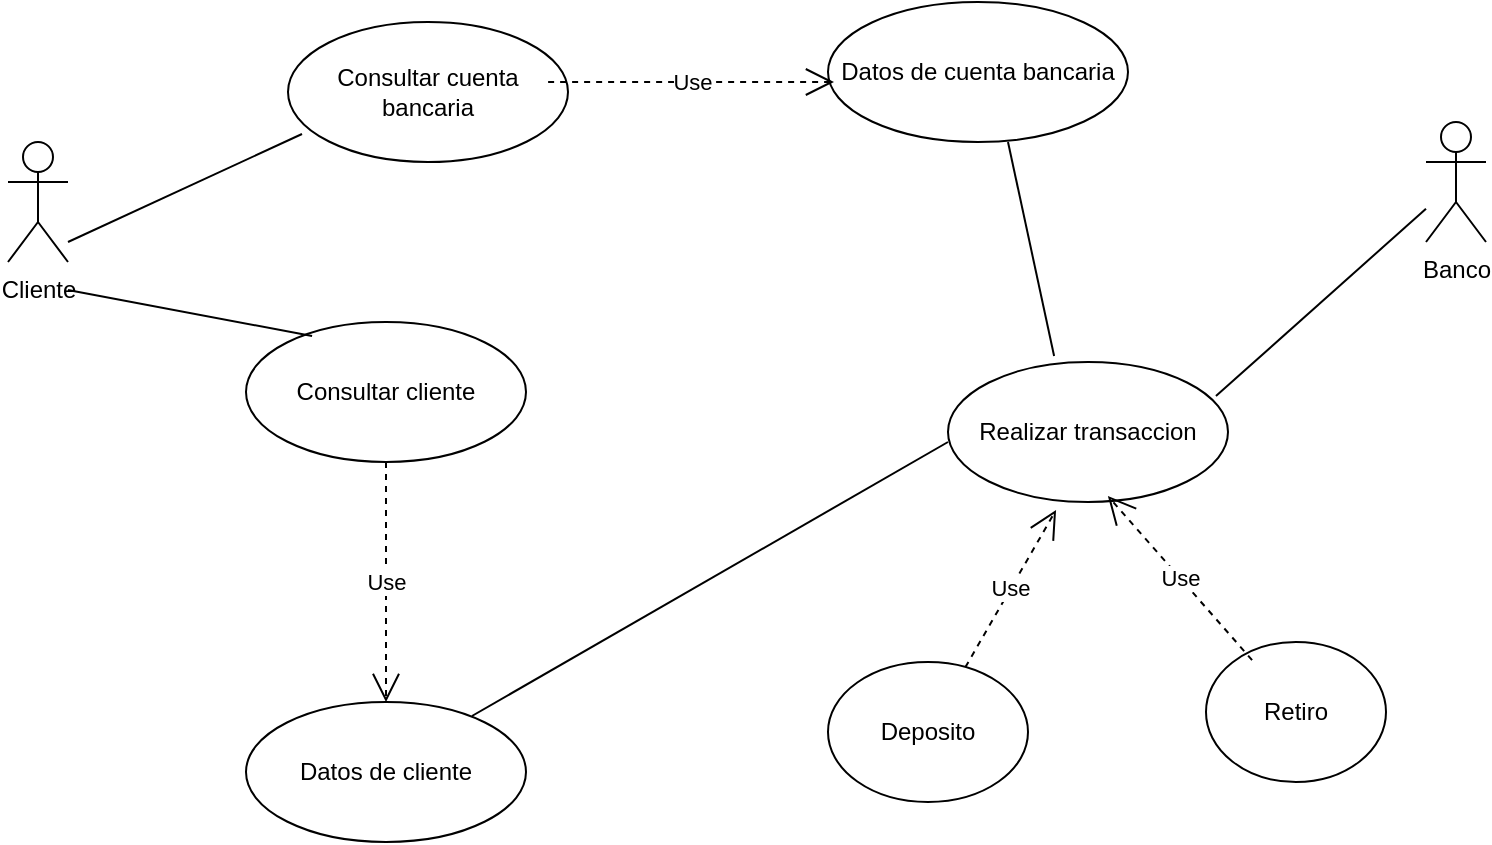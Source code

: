 <mxfile version="24.7.16" pages="5">
  <diagram name="CasosUso" id="4Ql0UCDrzoHkBB6MLb3n">
    <mxGraphModel dx="1434" dy="746" grid="1" gridSize="10" guides="1" tooltips="1" connect="1" arrows="1" fold="1" page="1" pageScale="1" pageWidth="827" pageHeight="1169" math="0" shadow="0">
      <root>
        <mxCell id="0" />
        <mxCell id="1" parent="0" />
        <mxCell id="g-Oz_LQbqNqaLl0nL5_H-1" value="Cliente" style="shape=umlActor;verticalLabelPosition=bottom;verticalAlign=top;html=1;" vertex="1" parent="1">
          <mxGeometry x="31" y="170" width="30" height="60" as="geometry" />
        </mxCell>
        <mxCell id="g-Oz_LQbqNqaLl0nL5_H-2" value="Consultar cuenta bancaria" style="ellipse;whiteSpace=wrap;html=1;" vertex="1" parent="1">
          <mxGeometry x="171" y="110" width="140" height="70" as="geometry" />
        </mxCell>
        <mxCell id="g-Oz_LQbqNqaLl0nL5_H-3" value="Realizar transaccion" style="ellipse;whiteSpace=wrap;html=1;" vertex="1" parent="1">
          <mxGeometry x="501" y="280" width="140" height="70" as="geometry" />
        </mxCell>
        <mxCell id="g-Oz_LQbqNqaLl0nL5_H-4" value="Retiro" style="ellipse;whiteSpace=wrap;html=1;" vertex="1" parent="1">
          <mxGeometry x="630" y="420" width="90" height="70" as="geometry" />
        </mxCell>
        <mxCell id="g-Oz_LQbqNqaLl0nL5_H-5" value="Deposito" style="ellipse;whiteSpace=wrap;html=1;" vertex="1" parent="1">
          <mxGeometry x="441" y="430" width="100" height="70" as="geometry" />
        </mxCell>
        <mxCell id="g-Oz_LQbqNqaLl0nL5_H-6" value="Datos de cuenta bancaria" style="ellipse;whiteSpace=wrap;html=1;" vertex="1" parent="1">
          <mxGeometry x="441" y="100" width="150" height="70" as="geometry" />
        </mxCell>
        <mxCell id="g-Oz_LQbqNqaLl0nL5_H-7" value="Consultar cliente" style="ellipse;whiteSpace=wrap;html=1;" vertex="1" parent="1">
          <mxGeometry x="150" y="260" width="140" height="70" as="geometry" />
        </mxCell>
        <mxCell id="g-Oz_LQbqNqaLl0nL5_H-8" value="Datos de cliente" style="ellipse;whiteSpace=wrap;html=1;" vertex="1" parent="1">
          <mxGeometry x="150" y="450" width="140" height="70" as="geometry" />
        </mxCell>
        <mxCell id="g-Oz_LQbqNqaLl0nL5_H-9" value="Use" style="endArrow=open;endSize=12;dashed=1;html=1;rounded=0;entryX=0.386;entryY=1.057;entryDx=0;entryDy=0;entryPerimeter=0;" edge="1" parent="1" source="g-Oz_LQbqNqaLl0nL5_H-5" target="g-Oz_LQbqNqaLl0nL5_H-3">
          <mxGeometry width="160" relative="1" as="geometry">
            <mxPoint x="301" y="460" as="sourcePoint" />
            <mxPoint x="461" y="460" as="targetPoint" />
          </mxGeometry>
        </mxCell>
        <mxCell id="g-Oz_LQbqNqaLl0nL5_H-10" value="Use" style="endArrow=open;endSize=12;dashed=1;html=1;rounded=0;entryX=0.571;entryY=0.957;entryDx=0;entryDy=0;entryPerimeter=0;exitX=0.256;exitY=0.129;exitDx=0;exitDy=0;exitPerimeter=0;" edge="1" parent="1" source="g-Oz_LQbqNqaLl0nL5_H-4" target="g-Oz_LQbqNqaLl0nL5_H-3">
          <mxGeometry width="160" relative="1" as="geometry">
            <mxPoint x="551" y="540" as="sourcePoint" />
            <mxPoint x="471" y="470" as="targetPoint" />
          </mxGeometry>
        </mxCell>
        <mxCell id="g-Oz_LQbqNqaLl0nL5_H-13" value="" style="endArrow=none;html=1;rounded=0;entryX=0.05;entryY=0.8;entryDx=0;entryDy=0;entryPerimeter=0;" edge="1" parent="1" target="g-Oz_LQbqNqaLl0nL5_H-2">
          <mxGeometry width="50" height="50" relative="1" as="geometry">
            <mxPoint x="61" y="220" as="sourcePoint" />
            <mxPoint x="111" y="170" as="targetPoint" />
          </mxGeometry>
        </mxCell>
        <mxCell id="g-Oz_LQbqNqaLl0nL5_H-14" value="" style="endArrow=none;html=1;rounded=0;entryX=0.236;entryY=0.1;entryDx=0;entryDy=0;entryPerimeter=0;" edge="1" parent="1" target="g-Oz_LQbqNqaLl0nL5_H-7">
          <mxGeometry width="50" height="50" relative="1" as="geometry">
            <mxPoint x="61" y="244" as="sourcePoint" />
            <mxPoint x="178" y="190" as="targetPoint" />
          </mxGeometry>
        </mxCell>
        <mxCell id="g-Oz_LQbqNqaLl0nL5_H-15" value="Use" style="endArrow=open;endSize=12;dashed=1;html=1;rounded=0;entryX=0.386;entryY=1.057;entryDx=0;entryDy=0;entryPerimeter=0;exitX=0.929;exitY=0.429;exitDx=0;exitDy=0;exitPerimeter=0;" edge="1" parent="1" source="g-Oz_LQbqNqaLl0nL5_H-2">
          <mxGeometry width="160" relative="1" as="geometry">
            <mxPoint x="341" y="233" as="sourcePoint" />
            <mxPoint x="444" y="140" as="targetPoint" />
          </mxGeometry>
        </mxCell>
        <mxCell id="g-Oz_LQbqNqaLl0nL5_H-16" value="Use" style="endArrow=open;endSize=12;dashed=1;html=1;rounded=0;exitX=0.5;exitY=1;exitDx=0;exitDy=0;" edge="1" parent="1" source="g-Oz_LQbqNqaLl0nL5_H-7" target="g-Oz_LQbqNqaLl0nL5_H-8">
          <mxGeometry width="160" relative="1" as="geometry">
            <mxPoint x="191" y="370" as="sourcePoint" />
            <mxPoint x="334" y="370" as="targetPoint" />
          </mxGeometry>
        </mxCell>
        <mxCell id="g-Oz_LQbqNqaLl0nL5_H-17" value="" style="endArrow=none;html=1;rounded=0;exitX=0.379;exitY=-0.043;exitDx=0;exitDy=0;exitPerimeter=0;" edge="1" parent="1" source="g-Oz_LQbqNqaLl0nL5_H-3">
          <mxGeometry width="50" height="50" relative="1" as="geometry">
            <mxPoint x="481" y="220" as="sourcePoint" />
            <mxPoint x="531" y="170" as="targetPoint" />
          </mxGeometry>
        </mxCell>
        <mxCell id="g-Oz_LQbqNqaLl0nL5_H-19" value="Banco" style="shape=umlActor;verticalLabelPosition=bottom;verticalAlign=top;html=1;" vertex="1" parent="1">
          <mxGeometry x="740" y="160" width="30" height="60" as="geometry" />
        </mxCell>
        <mxCell id="g-Oz_LQbqNqaLl0nL5_H-20" value="" style="endArrow=none;html=1;rounded=0;entryX=0.957;entryY=0.243;entryDx=0;entryDy=0;entryPerimeter=0;" edge="1" parent="1" source="g-Oz_LQbqNqaLl0nL5_H-19" target="g-Oz_LQbqNqaLl0nL5_H-3">
          <mxGeometry width="50" height="50" relative="1" as="geometry">
            <mxPoint x="657.5" y="417" as="sourcePoint" />
            <mxPoint x="634.5" y="310" as="targetPoint" />
          </mxGeometry>
        </mxCell>
        <mxCell id="g-Oz_LQbqNqaLl0nL5_H-22" value="" style="endArrow=none;html=1;rounded=0;exitX=0.807;exitY=0.1;exitDx=0;exitDy=0;exitPerimeter=0;" edge="1" parent="1" source="g-Oz_LQbqNqaLl0nL5_H-8">
          <mxGeometry width="50" height="50" relative="1" as="geometry">
            <mxPoint x="241" y="450" as="sourcePoint" />
            <mxPoint x="501" y="320" as="targetPoint" />
          </mxGeometry>
        </mxCell>
      </root>
    </mxGraphModel>
  </diagram>
  <diagram id="o_7Ptr5c01qjaHtJ_Ekb" name="Secuencia01">
    <mxGraphModel dx="1434" dy="746" grid="1" gridSize="10" guides="1" tooltips="1" connect="1" arrows="1" fold="1" page="1" pageScale="1" pageWidth="827" pageHeight="1169" math="0" shadow="0">
      <root>
        <mxCell id="0" />
        <mxCell id="1" parent="0" />
        <mxCell id="_8yvmMXIoiSmgLXmzyjh-1" value="" style="html=1;points=[[0,0,0,0,5],[0,1,0,0,-5],[1,0,0,0,5],[1,1,0,0,-5]];perimeter=orthogonalPerimeter;outlineConnect=0;targetShapes=umlLifeline;portConstraint=eastwest;newEdgeStyle={&quot;curved&quot;:0,&quot;rounded&quot;:0};" vertex="1" parent="1">
          <mxGeometry x="228" y="150" width="10" height="610" as="geometry" />
        </mxCell>
        <mxCell id="_8yvmMXIoiSmgLXmzyjh-2" value="Consultar cliente" style="html=1;verticalAlign=bottom;endArrow=block;curved=0;rounded=0;exitX=0;exitY=0;exitDx=0;exitDy=5;exitPerimeter=0;" edge="1" parent="1">
          <mxGeometry relative="1" as="geometry">
            <mxPoint x="238" y="520" as="sourcePoint" />
            <mxPoint x="578" y="520" as="targetPoint" />
          </mxGeometry>
        </mxCell>
        <mxCell id="_8yvmMXIoiSmgLXmzyjh-3" value="Datos no encontrados" style="html=1;verticalAlign=bottom;endArrow=open;dashed=1;endSize=8;curved=0;rounded=0;" edge="1" parent="1">
          <mxGeometry relative="1" as="geometry">
            <mxPoint x="238" y="280" as="targetPoint" />
            <mxPoint x="578" y="280" as="sourcePoint" />
          </mxGeometry>
        </mxCell>
        <mxCell id="Vm0_utbx6PuqvBKIMRpo-1" value="" style="html=1;points=[[0,0,0,0,5],[0,1,0,0,-5],[1,0,0,0,5],[1,1,0,0,-5]];perimeter=orthogonalPerimeter;outlineConnect=0;targetShapes=umlLifeline;portConstraint=eastwest;newEdgeStyle={&quot;curved&quot;:0,&quot;rounded&quot;:0};" vertex="1" parent="1">
          <mxGeometry x="578" y="150" width="10" height="610" as="geometry" />
        </mxCell>
        <mxCell id="Vm0_utbx6PuqvBKIMRpo-2" value="Cliente" style="text;html=1;align=center;verticalAlign=middle;whiteSpace=wrap;rounded=0;" vertex="1" parent="1">
          <mxGeometry x="203" y="110" width="60" height="30" as="geometry" />
        </mxCell>
        <mxCell id="Vm0_utbx6PuqvBKIMRpo-3" value="Banco" style="text;html=1;align=center;verticalAlign=middle;whiteSpace=wrap;rounded=0;" vertex="1" parent="1">
          <mxGeometry x="553" y="110" width="60" height="30" as="geometry" />
        </mxCell>
        <mxCell id="Vm0_utbx6PuqvBKIMRpo-4" value="Registrar datos" style="html=1;verticalAlign=bottom;endArrow=block;curved=0;rounded=0;exitX=0;exitY=0;exitDx=0;exitDy=5;exitPerimeter=0;" edge="1" parent="1">
          <mxGeometry relative="1" as="geometry">
            <mxPoint x="238" y="360" as="sourcePoint" />
            <mxPoint x="578" y="360" as="targetPoint" />
          </mxGeometry>
        </mxCell>
        <mxCell id="Vm0_utbx6PuqvBKIMRpo-5" value="Datos registrados" style="html=1;verticalAlign=bottom;endArrow=open;dashed=1;endSize=8;curved=0;rounded=0;" edge="1" parent="1">
          <mxGeometry relative="1" as="geometry">
            <mxPoint x="238" y="440" as="targetPoint" />
            <mxPoint x="578" y="440" as="sourcePoint" />
          </mxGeometry>
        </mxCell>
        <mxCell id="Vm0_utbx6PuqvBKIMRpo-6" value="Consultar datos por dni" style="html=1;verticalAlign=bottom;endArrow=block;curved=0;rounded=0;exitX=0;exitY=0;exitDx=0;exitDy=5;exitPerimeter=0;" edge="1" parent="1">
          <mxGeometry relative="1" as="geometry">
            <mxPoint x="238" y="200" as="sourcePoint" />
            <mxPoint x="578" y="200" as="targetPoint" />
          </mxGeometry>
        </mxCell>
        <mxCell id="Vm0_utbx6PuqvBKIMRpo-7" value="Mostrar datos" style="html=1;verticalAlign=bottom;endArrow=open;dashed=1;endSize=8;curved=0;rounded=0;" edge="1" parent="1">
          <mxGeometry relative="1" as="geometry">
            <mxPoint x="238" y="600" as="targetPoint" />
            <mxPoint x="578" y="600" as="sourcePoint" />
          </mxGeometry>
        </mxCell>
        <mxCell id="KC9epu4-e7s4U2vf2Yx6-1" value="Diagrama de secuencia Clientes" style="text;html=1;align=center;verticalAlign=middle;whiteSpace=wrap;rounded=0;fontStyle=1" vertex="1" parent="1">
          <mxGeometry x="284" y="50" width="260" height="30" as="geometry" />
        </mxCell>
      </root>
    </mxGraphModel>
  </diagram>
  <diagram id="VbhrvX7ZphDSCBGy-zvy" name="Secuencia02">
    <mxGraphModel dx="1434" dy="746" grid="1" gridSize="10" guides="1" tooltips="1" connect="1" arrows="1" fold="1" page="1" pageScale="1" pageWidth="827" pageHeight="1169" math="0" shadow="0">
      <root>
        <mxCell id="0" />
        <mxCell id="1" parent="0" />
        <mxCell id="HlQvAXb3PCg-eXAl6Zu7-1" value="" style="html=1;points=[[0,0,0,0,5],[0,1,0,0,-5],[1,0,0,0,5],[1,1,0,0,-5]];perimeter=orthogonalPerimeter;outlineConnect=0;targetShapes=umlLifeline;portConstraint=eastwest;newEdgeStyle={&quot;curved&quot;:0,&quot;rounded&quot;:0};" vertex="1" parent="1">
          <mxGeometry x="232" y="150" width="10" height="530" as="geometry" />
        </mxCell>
        <mxCell id="HlQvAXb3PCg-eXAl6Zu7-2" value="Crear cuenta bancaria" style="html=1;verticalAlign=bottom;endArrow=block;curved=0;rounded=0;exitX=0;exitY=0;exitDx=0;exitDy=5;exitPerimeter=0;" edge="1" parent="1">
          <mxGeometry relative="1" as="geometry">
            <mxPoint x="242" y="520" as="sourcePoint" />
            <mxPoint x="582" y="520" as="targetPoint" />
          </mxGeometry>
        </mxCell>
        <mxCell id="HlQvAXb3PCg-eXAl6Zu7-3" value="Datos encontrados" style="html=1;verticalAlign=bottom;endArrow=open;dashed=1;endSize=8;curved=0;rounded=0;" edge="1" parent="1">
          <mxGeometry relative="1" as="geometry">
            <mxPoint x="242" y="280" as="targetPoint" />
            <mxPoint x="582" y="280" as="sourcePoint" />
          </mxGeometry>
        </mxCell>
        <mxCell id="HlQvAXb3PCg-eXAl6Zu7-4" value="" style="html=1;points=[[0,0,0,0,5],[0,1,0,0,-5],[1,0,0,0,5],[1,1,0,0,-5]];perimeter=orthogonalPerimeter;outlineConnect=0;targetShapes=umlLifeline;portConstraint=eastwest;newEdgeStyle={&quot;curved&quot;:0,&quot;rounded&quot;:0};" vertex="1" parent="1">
          <mxGeometry x="582" y="150" width="10" height="530" as="geometry" />
        </mxCell>
        <mxCell id="HlQvAXb3PCg-eXAl6Zu7-5" value="Cliente" style="text;html=1;align=center;verticalAlign=middle;whiteSpace=wrap;rounded=0;" vertex="1" parent="1">
          <mxGeometry x="207" y="110" width="60" height="30" as="geometry" />
        </mxCell>
        <mxCell id="HlQvAXb3PCg-eXAl6Zu7-6" value="Banco" style="text;html=1;align=center;verticalAlign=middle;whiteSpace=wrap;rounded=0;" vertex="1" parent="1">
          <mxGeometry x="557" y="110" width="60" height="30" as="geometry" />
        </mxCell>
        <mxCell id="HlQvAXb3PCg-eXAl6Zu7-7" value="Consultar bancaria" style="html=1;verticalAlign=bottom;endArrow=block;curved=0;rounded=0;exitX=0;exitY=0;exitDx=0;exitDy=5;exitPerimeter=0;" edge="1" parent="1">
          <mxGeometry relative="1" as="geometry">
            <mxPoint x="242" y="360" as="sourcePoint" />
            <mxPoint x="582" y="360" as="targetPoint" />
          </mxGeometry>
        </mxCell>
        <mxCell id="HlQvAXb3PCg-eXAl6Zu7-8" value="Datos no encontrados" style="html=1;verticalAlign=bottom;endArrow=open;dashed=1;endSize=8;curved=0;rounded=0;" edge="1" parent="1">
          <mxGeometry relative="1" as="geometry">
            <mxPoint x="242" y="440" as="targetPoint" />
            <mxPoint x="582" y="440" as="sourcePoint" />
          </mxGeometry>
        </mxCell>
        <mxCell id="HlQvAXb3PCg-eXAl6Zu7-9" value="Consultar dni cliente" style="html=1;verticalAlign=bottom;endArrow=block;curved=0;rounded=0;exitX=0;exitY=0;exitDx=0;exitDy=5;exitPerimeter=0;" edge="1" parent="1">
          <mxGeometry relative="1" as="geometry">
            <mxPoint x="242" y="200" as="sourcePoint" />
            <mxPoint x="582" y="200" as="targetPoint" />
          </mxGeometry>
        </mxCell>
        <mxCell id="HlQvAXb3PCg-eXAl6Zu7-10" value="Mostrar cuenta bancaria" style="html=1;verticalAlign=bottom;endArrow=open;dashed=1;endSize=8;curved=0;rounded=0;" edge="1" parent="1">
          <mxGeometry relative="1" as="geometry">
            <mxPoint x="242" y="600" as="targetPoint" />
            <mxPoint x="582" y="600" as="sourcePoint" />
          </mxGeometry>
        </mxCell>
        <mxCell id="BXBq-FfZ72GwpECo24LD-1" value="Diagrama de secuencia cuenta bancaria" style="text;html=1;align=center;verticalAlign=middle;whiteSpace=wrap;rounded=0;fontStyle=1" vertex="1" parent="1">
          <mxGeometry x="280" y="50" width="260" height="30" as="geometry" />
        </mxCell>
      </root>
    </mxGraphModel>
  </diagram>
  <diagram id="qiuVSKXqUD9SpJgYb6zD" name="Secuencia03">
    <mxGraphModel dx="1434" dy="746" grid="1" gridSize="10" guides="1" tooltips="1" connect="1" arrows="1" fold="1" page="1" pageScale="1" pageWidth="827" pageHeight="1169" math="0" shadow="0">
      <root>
        <mxCell id="0" />
        <mxCell id="1" parent="0" />
        <mxCell id="1HVztjtbWiyIStJnnp7j-1" value="" style="html=1;points=[[0,0,0,0,5],[0,1,0,0,-5],[1,0,0,0,5],[1,1,0,0,-5]];perimeter=orthogonalPerimeter;outlineConnect=0;targetShapes=umlLifeline;portConstraint=eastwest;newEdgeStyle={&quot;curved&quot;:0,&quot;rounded&quot;:0};" vertex="1" parent="1">
          <mxGeometry x="241" y="150" width="10" height="930" as="geometry" />
        </mxCell>
        <mxCell id="1HVztjtbWiyIStJnnp7j-3" value="Datos encontrados" style="html=1;verticalAlign=bottom;endArrow=open;dashed=1;endSize=8;curved=0;rounded=0;" edge="1" parent="1">
          <mxGeometry relative="1" as="geometry">
            <mxPoint x="251" y="280" as="targetPoint" />
            <mxPoint x="591" y="280" as="sourcePoint" />
          </mxGeometry>
        </mxCell>
        <mxCell id="1HVztjtbWiyIStJnnp7j-4" value="" style="html=1;points=[[0,0,0,0,5],[0,1,0,0,-5],[1,0,0,0,5],[1,1,0,0,-5]];perimeter=orthogonalPerimeter;outlineConnect=0;targetShapes=umlLifeline;portConstraint=eastwest;newEdgeStyle={&quot;curved&quot;:0,&quot;rounded&quot;:0};" vertex="1" parent="1">
          <mxGeometry x="591" y="150" width="10" height="930" as="geometry" />
        </mxCell>
        <mxCell id="1HVztjtbWiyIStJnnp7j-5" value="Cliente" style="text;html=1;align=center;verticalAlign=middle;whiteSpace=wrap;rounded=0;" vertex="1" parent="1">
          <mxGeometry x="216" y="110" width="60" height="30" as="geometry" />
        </mxCell>
        <mxCell id="1HVztjtbWiyIStJnnp7j-6" value="Banco" style="text;html=1;align=center;verticalAlign=middle;whiteSpace=wrap;rounded=0;" vertex="1" parent="1">
          <mxGeometry x="566" y="110" width="60" height="30" as="geometry" />
        </mxCell>
        <mxCell id="1HVztjtbWiyIStJnnp7j-7" value="Consultar bancaria" style="html=1;verticalAlign=bottom;endArrow=block;curved=0;rounded=0;exitX=0;exitY=0;exitDx=0;exitDy=5;exitPerimeter=0;" edge="1" parent="1">
          <mxGeometry relative="1" as="geometry">
            <mxPoint x="251" y="360" as="sourcePoint" />
            <mxPoint x="591" y="360" as="targetPoint" />
          </mxGeometry>
        </mxCell>
        <mxCell id="1HVztjtbWiyIStJnnp7j-8" value="Datos encontrados" style="html=1;verticalAlign=bottom;endArrow=open;dashed=1;endSize=8;curved=0;rounded=0;" edge="1" parent="1">
          <mxGeometry relative="1" as="geometry">
            <mxPoint x="251" y="440" as="targetPoint" />
            <mxPoint x="591" y="440" as="sourcePoint" />
          </mxGeometry>
        </mxCell>
        <mxCell id="1HVztjtbWiyIStJnnp7j-9" value="Consultar dni cliente" style="html=1;verticalAlign=bottom;endArrow=block;curved=0;rounded=0;exitX=0;exitY=0;exitDx=0;exitDy=5;exitPerimeter=0;" edge="1" parent="1">
          <mxGeometry relative="1" as="geometry">
            <mxPoint x="251" y="200" as="sourcePoint" />
            <mxPoint x="591" y="200" as="targetPoint" />
          </mxGeometry>
        </mxCell>
        <mxCell id="1HVztjtbWiyIStJnnp7j-11" value="Realizar transaccion" style="html=1;verticalAlign=bottom;endArrow=block;curved=0;rounded=0;exitX=0;exitY=0;exitDx=0;exitDy=5;exitPerimeter=0;" edge="1" parent="1">
          <mxGeometry relative="1" as="geometry">
            <mxPoint x="251" y="840" as="sourcePoint" />
            <mxPoint x="591" y="840" as="targetPoint" />
          </mxGeometry>
        </mxCell>
        <mxCell id="1HVztjtbWiyIStJnnp7j-12" value="Saldo Insuficiente" style="html=1;verticalAlign=bottom;endArrow=open;dashed=1;endSize=8;curved=0;rounded=0;" edge="1" parent="1">
          <mxGeometry relative="1" as="geometry">
            <mxPoint x="251" y="600" as="targetPoint" />
            <mxPoint x="591" y="600" as="sourcePoint" />
          </mxGeometry>
        </mxCell>
        <mxCell id="1HVztjtbWiyIStJnnp7j-13" value="Realizar transaccion" style="html=1;verticalAlign=bottom;endArrow=block;curved=0;rounded=0;exitX=0;exitY=0;exitDx=0;exitDy=5;exitPerimeter=0;" edge="1" parent="1">
          <mxGeometry relative="1" as="geometry">
            <mxPoint x="251" y="520" as="sourcePoint" />
            <mxPoint x="591" y="520" as="targetPoint" />
          </mxGeometry>
        </mxCell>
        <mxCell id="1HVztjtbWiyIStJnnp7j-14" value="Mostrar saldo" style="html=1;verticalAlign=bottom;endArrow=open;dashed=1;endSize=8;curved=0;rounded=0;" edge="1" parent="1">
          <mxGeometry relative="1" as="geometry">
            <mxPoint x="251" y="760" as="targetPoint" />
            <mxPoint x="591" y="760" as="sourcePoint" />
          </mxGeometry>
        </mxCell>
        <mxCell id="1HVztjtbWiyIStJnnp7j-15" value="Cargar saldo" style="html=1;verticalAlign=bottom;endArrow=block;curved=0;rounded=0;exitX=0;exitY=0;exitDx=0;exitDy=5;exitPerimeter=0;" edge="1" parent="1">
          <mxGeometry relative="1" as="geometry">
            <mxPoint x="251" y="680" as="sourcePoint" />
            <mxPoint x="591" y="680" as="targetPoint" />
          </mxGeometry>
        </mxCell>
        <mxCell id="1HVztjtbWiyIStJnnp7j-16" value="Tipo de transaccion" style="html=1;verticalAlign=bottom;endArrow=open;dashed=1;endSize=8;curved=0;rounded=0;" edge="1" parent="1">
          <mxGeometry relative="1" as="geometry">
            <mxPoint x="251" y="880" as="targetPoint" />
            <mxPoint x="591" y="880" as="sourcePoint" />
          </mxGeometry>
        </mxCell>
        <mxCell id="1HVztjtbWiyIStJnnp7j-17" value="Monto de transaccion" style="html=1;verticalAlign=bottom;endArrow=open;dashed=1;endSize=8;curved=0;rounded=0;" edge="1" parent="1">
          <mxGeometry relative="1" as="geometry">
            <mxPoint x="251" y="920" as="targetPoint" />
            <mxPoint x="591" y="920" as="sourcePoint" />
          </mxGeometry>
        </mxCell>
        <mxCell id="MhyrcXW72ZzU6lOehj1A-1" value="Generar transaccion" style="html=1;verticalAlign=bottom;endArrow=open;dashed=1;endSize=8;curved=0;rounded=0;" edge="1" parent="1">
          <mxGeometry relative="1" as="geometry">
            <mxPoint x="251" y="960" as="targetPoint" />
            <mxPoint x="591" y="960" as="sourcePoint" />
          </mxGeometry>
        </mxCell>
        <mxCell id="VcxT9BLt8_aEaI4Dclof-1" value="Diagrama de secuencia transaccion bancaria" style="text;html=1;align=center;verticalAlign=middle;whiteSpace=wrap;rounded=0;fontStyle=1" vertex="1" parent="1">
          <mxGeometry x="300" y="50" width="260" height="30" as="geometry" />
        </mxCell>
      </root>
    </mxGraphModel>
  </diagram>
  <diagram id="l1W_mgKi1srLZQpywkpm" name="Componentes">
    <mxGraphModel dx="1434" dy="746" grid="1" gridSize="10" guides="1" tooltips="1" connect="1" arrows="1" fold="1" page="1" pageScale="1" pageWidth="827" pageHeight="1169" math="0" shadow="0">
      <root>
        <mxCell id="0" />
        <mxCell id="1" parent="0" />
        <mxCell id="FisO0z-UQeKSDhdya0wX-1" value="&lt;p style=&quot;margin:0px;margin-top:6px;text-align:center;&quot;&gt;&lt;b&gt;Microservicio Cliente&lt;/b&gt;&lt;/p&gt;&lt;hr size=&quot;1&quot; style=&quot;border-style:solid;&quot;&gt;&lt;p style=&quot;margin:0px;margin-left:8px;&quot;&gt;+ Attribute1: Type&lt;br&gt;&lt;br&gt;&lt;/p&gt;" style="align=left;overflow=fill;html=1;dropTarget=0;whiteSpace=wrap;" parent="1" vertex="1">
          <mxGeometry x="210" y="120" width="180" height="60" as="geometry" />
        </mxCell>
        <mxCell id="FisO0z-UQeKSDhdya0wX-2" value="" style="shape=component;jettyWidth=8;jettyHeight=4;" parent="FisO0z-UQeKSDhdya0wX-1" vertex="1">
          <mxGeometry x="1" width="20" height="20" relative="1" as="geometry">
            <mxPoint x="-24" y="4" as="offset" />
          </mxGeometry>
        </mxCell>
        <mxCell id="FisO0z-UQeKSDhdya0wX-3" value="&lt;p style=&quot;margin:0px;margin-top:6px;text-align:center;&quot;&gt;&lt;b&gt;MicroservicioCuenta Bancaria&lt;/b&gt;&lt;/p&gt;&lt;hr size=&quot;1&quot; style=&quot;border-style:solid;&quot;&gt;&lt;p style=&quot;margin:0px;margin-left:8px;&quot;&gt;+ Attribute1: Type&lt;br&gt;&lt;/p&gt;" style="align=left;overflow=fill;html=1;dropTarget=0;whiteSpace=wrap;" parent="1" vertex="1">
          <mxGeometry x="200" y="450" width="200" height="75" as="geometry" />
        </mxCell>
        <mxCell id="FisO0z-UQeKSDhdya0wX-4" value="" style="shape=component;jettyWidth=8;jettyHeight=4;" parent="FisO0z-UQeKSDhdya0wX-3" vertex="1">
          <mxGeometry x="1" width="20" height="20" relative="1" as="geometry">
            <mxPoint x="-24" y="4" as="offset" />
          </mxGeometry>
        </mxCell>
        <mxCell id="FisO0z-UQeKSDhdya0wX-5" value="&lt;p style=&quot;margin:0px;margin-top:6px;text-align:center;&quot;&gt;&lt;b&gt;Microservicio Transaccion&lt;/b&gt;&lt;/p&gt;&lt;hr size=&quot;1&quot; style=&quot;border-style:solid;&quot;&gt;&lt;p style=&quot;margin:0px;margin-left:8px;&quot;&gt;+ Attribute1: Type&lt;br&gt;&lt;br&gt;&lt;/p&gt;" style="align=left;overflow=fill;html=1;dropTarget=0;whiteSpace=wrap;" parent="1" vertex="1">
          <mxGeometry x="280" y="285" width="200" height="70" as="geometry" />
        </mxCell>
        <mxCell id="FisO0z-UQeKSDhdya0wX-6" value="" style="shape=component;jettyWidth=8;jettyHeight=4;" parent="FisO0z-UQeKSDhdya0wX-5" vertex="1">
          <mxGeometry x="1" width="20" height="20" relative="1" as="geometry">
            <mxPoint x="-24" y="4" as="offset" />
          </mxGeometry>
        </mxCell>
        <mxCell id="FisO0z-UQeKSDhdya0wX-7" value="&lt;p style=&quot;margin:0px;margin-top:6px;text-align:center;&quot;&gt;&lt;b&gt;BdBanco&lt;/b&gt;&lt;/p&gt;&lt;hr size=&quot;1&quot; style=&quot;border-style:solid;&quot;&gt;&lt;p style=&quot;margin:0px;margin-left:8px;&quot;&gt;+ Attribute1: Type&lt;br&gt;&lt;/p&gt;" style="align=left;overflow=fill;html=1;dropTarget=0;whiteSpace=wrap;" parent="1" vertex="1">
          <mxGeometry x="610" y="280" width="180" height="60" as="geometry" />
        </mxCell>
        <mxCell id="FisO0z-UQeKSDhdya0wX-8" value="" style="shape=component;jettyWidth=8;jettyHeight=4;" parent="FisO0z-UQeKSDhdya0wX-7" vertex="1">
          <mxGeometry x="1" width="20" height="20" relative="1" as="geometry">
            <mxPoint x="-24" y="4" as="offset" />
          </mxGeometry>
        </mxCell>
        <mxCell id="FisO0z-UQeKSDhdya0wX-12" value="&lt;p style=&quot;margin:0px;margin-top:6px;text-align:center;&quot;&gt;&lt;b&gt;Api&lt;/b&gt;&lt;/p&gt;&lt;hr size=&quot;1&quot; style=&quot;border-style:solid;&quot;&gt;&lt;p style=&quot;margin:0px;margin-left:8px;&quot;&gt;+ Attribute1: Type&lt;br&gt;&lt;br&gt;&lt;/p&gt;" style="align=left;overflow=fill;html=1;dropTarget=0;whiteSpace=wrap;" parent="1" vertex="1">
          <mxGeometry x="40" y="280" width="170" height="80" as="geometry" />
        </mxCell>
        <mxCell id="FisO0z-UQeKSDhdya0wX-13" value="" style="shape=component;jettyWidth=8;jettyHeight=4;" parent="FisO0z-UQeKSDhdya0wX-12" vertex="1">
          <mxGeometry x="1" width="20" height="20" relative="1" as="geometry">
            <mxPoint x="-24" y="4" as="offset" />
          </mxGeometry>
        </mxCell>
        <mxCell id="FisO0z-UQeKSDhdya0wX-18" value="return" style="html=1;verticalAlign=bottom;endArrow=open;dashed=1;endSize=8;curved=0;rounded=0;exitX=1;exitY=0.25;exitDx=0;exitDy=0;" parent="1" target="FisO0z-UQeKSDhdya0wX-7" edge="1" source="FisO0z-UQeKSDhdya0wX-3">
          <mxGeometry relative="1" as="geometry">
            <mxPoint x="460.06" y="447.01" as="sourcePoint" />
            <mxPoint x="460.0" y="582.99" as="targetPoint" />
          </mxGeometry>
        </mxCell>
        <mxCell id="RALVoYomItreVAjVGLOU-1" value="return" style="html=1;verticalAlign=bottom;endArrow=open;dashed=1;endSize=8;curved=0;rounded=0;exitX=0.5;exitY=1;exitDx=0;exitDy=0;entryX=1.006;entryY=0.667;entryDx=0;entryDy=0;entryPerimeter=0;" parent="1" source="FisO0z-UQeKSDhdya0wX-7" edge="1" target="FisO0z-UQeKSDhdya0wX-3">
          <mxGeometry relative="1" as="geometry">
            <mxPoint x="590" y="530" as="sourcePoint" />
            <mxPoint x="470" y="485" as="targetPoint" />
          </mxGeometry>
        </mxCell>
        <mxCell id="qI99lWPr3KlLcohfUOW1-1" value="" style="endArrow=none;html=1;rounded=0;entryX=0;entryY=1;entryDx=0;entryDy=0;exitX=0.988;exitY=0.388;exitDx=0;exitDy=0;exitPerimeter=0;" parent="1" source="FisO0z-UQeKSDhdya0wX-12" target="FisO0z-UQeKSDhdya0wX-1" edge="1">
          <mxGeometry width="50" height="50" relative="1" as="geometry">
            <mxPoint x="220" y="310" as="sourcePoint" />
            <mxPoint x="270" y="260" as="targetPoint" />
          </mxGeometry>
        </mxCell>
        <mxCell id="qI99lWPr3KlLcohfUOW1-3" value="" style="endArrow=none;html=1;rounded=0;entryX=0;entryY=0.5;entryDx=0;entryDy=0;" parent="1" target="FisO0z-UQeKSDhdya0wX-3" edge="1">
          <mxGeometry width="50" height="50" relative="1" as="geometry">
            <mxPoint x="210" y="320" as="sourcePoint" />
            <mxPoint x="300" y="435" as="targetPoint" />
          </mxGeometry>
        </mxCell>
        <mxCell id="qI99lWPr3KlLcohfUOW1-6" value="" style="endArrow=none;html=1;rounded=0;exitX=1;exitY=0.5;exitDx=0;exitDy=0;entryX=0;entryY=0.5;entryDx=0;entryDy=0;" parent="1" source="FisO0z-UQeKSDhdya0wX-12" edge="1" target="FisO0z-UQeKSDhdya0wX-5">
          <mxGeometry width="50" height="50" relative="1" as="geometry">
            <mxPoint x="496" y="430" as="sourcePoint" />
            <mxPoint x="400" y="320" as="targetPoint" />
          </mxGeometry>
        </mxCell>
        <mxCell id="w6JZRgVt1E6oH1TC13sY-1" value="return" style="html=1;verticalAlign=bottom;endArrow=open;dashed=1;endSize=8;curved=0;rounded=0;entryX=-0.022;entryY=0.65;entryDx=0;entryDy=0;entryPerimeter=0;exitX=0.75;exitY=1;exitDx=0;exitDy=0;" edge="1" parent="1">
          <mxGeometry relative="1" as="geometry">
            <mxPoint x="480" y="330" as="sourcePoint" />
            <mxPoint x="606.04" y="332" as="targetPoint" />
          </mxGeometry>
        </mxCell>
        <mxCell id="w6JZRgVt1E6oH1TC13sY-2" value="return" style="html=1;verticalAlign=bottom;endArrow=open;dashed=1;endSize=8;curved=0;rounded=0;entryX=0.311;entryY=1.043;entryDx=0;entryDy=0;entryPerimeter=0;" edge="1" parent="1">
          <mxGeometry relative="1" as="geometry">
            <mxPoint x="600" y="300" as="sourcePoint" />
            <mxPoint x="480" y="299" as="targetPoint" />
          </mxGeometry>
        </mxCell>
        <mxCell id="w6JZRgVt1E6oH1TC13sY-3" value="return" style="html=1;verticalAlign=bottom;endArrow=open;dashed=1;endSize=8;curved=0;rounded=0;entryX=0.311;entryY=1.043;entryDx=0;entryDy=0;entryPerimeter=0;exitX=0.2;exitY=0.017;exitDx=0;exitDy=0;exitPerimeter=0;" edge="1" parent="1" source="FisO0z-UQeKSDhdya0wX-7">
          <mxGeometry relative="1" as="geometry">
            <mxPoint x="510" y="161" as="sourcePoint" />
            <mxPoint x="390" y="160" as="targetPoint" />
          </mxGeometry>
        </mxCell>
        <mxCell id="w6JZRgVt1E6oH1TC13sY-4" value="return" style="html=1;verticalAlign=bottom;endArrow=open;dashed=1;endSize=8;curved=0;rounded=0;exitX=1;exitY=0.25;exitDx=0;exitDy=0;entryX=0.611;entryY=-0.067;entryDx=0;entryDy=0;entryPerimeter=0;" edge="1" parent="1" source="FisO0z-UQeKSDhdya0wX-1" target="FisO0z-UQeKSDhdya0wX-7">
          <mxGeometry relative="1" as="geometry">
            <mxPoint x="656" y="291" as="sourcePoint" />
            <mxPoint x="690" y="230" as="targetPoint" />
          </mxGeometry>
        </mxCell>
      </root>
    </mxGraphModel>
  </diagram>
</mxfile>
